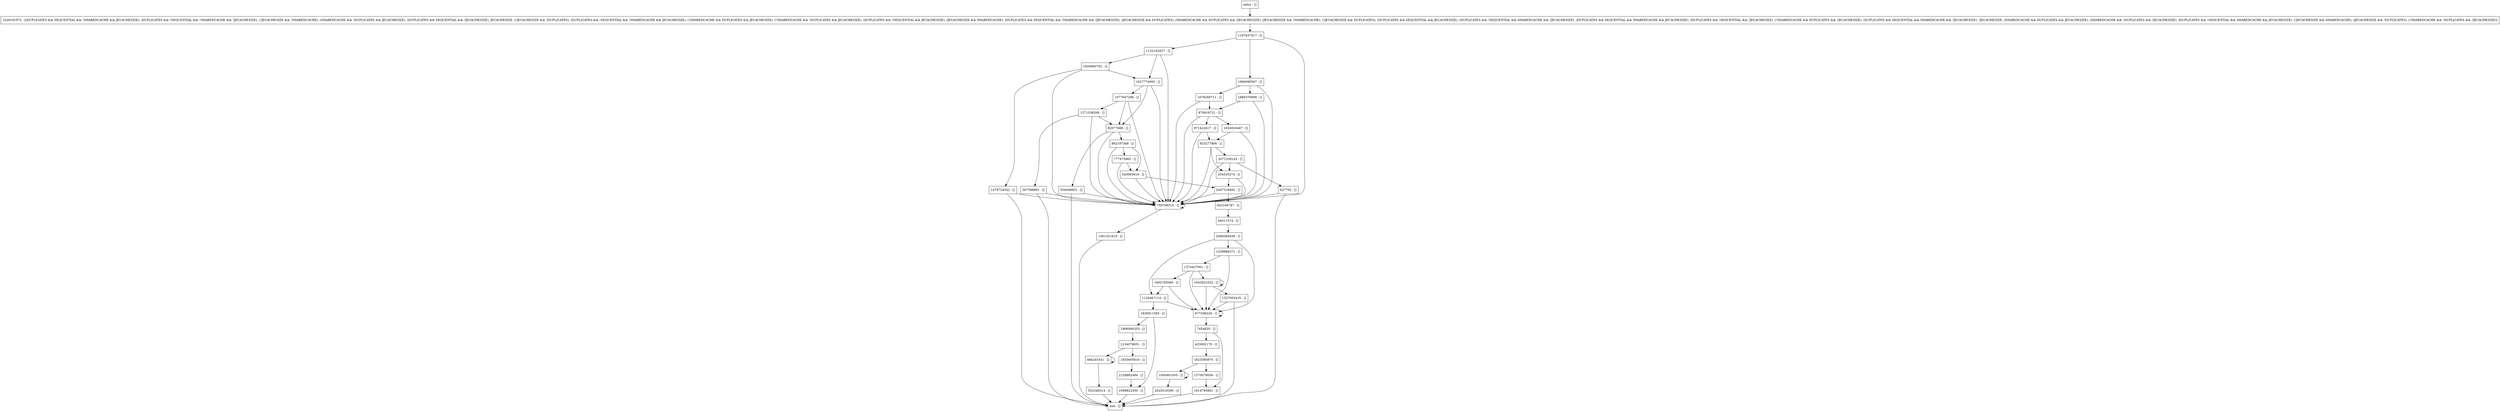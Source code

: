digraph getEnvironment {
node [shape=record];
2071339143 [label="2071339143 - []"];
1602765060 [label="1602765060 - []"];
267398881 [label="267398881 - []"];
1820660702 [label="1820660702 - []"];
7454620 [label="7454620 - []"];
1570078056 [label="1570078056 - []"];
1000461005 [label="1000461005 - []"];
1132162927 [label="1132162927 - []"];
2134078651 [label="2134078651 - []"];
777475965 [label="777475965 - []"];
1361321610 [label="1361321610 - []"];
1077647298 [label="1077647298 - []"];
1029191972 [label="1029191972 - [(DUPLICATES && SEQUENTIAL && !SHAREDCACHE && JECACHESIZE), (DUPLICATES && !SEQUENTIAL && !SHAREDCACHE && !JECACHESIZE), (!JECACHESIZE && !SHAREDCACHE), (SHAREDCACHE && !DUPLICATES && JECACHESIZE), (DUPLICATES && SEQUENTIAL && !JECACHESIZE), JECACHESIZE, (!JECACHESIZE && !DUPLICATES), (DUPLICATES && !SEQUENTIAL && !SHAREDCACHE && JECACHESIZE), (!SHAREDCACHE && DUPLICATES && JECACHESIZE), (!SHAREDCACHE && !DUPLICATES && JECACHESIZE), (DUPLICATES && !SEQUENTIAL && JECACHESIZE), (JECACHESIZE && SHAREDCACHE), (DUPLICATES && SEQUENTIAL && !SHAREDCACHE && !JECACHESIZE), (JECACHESIZE && DUPLICATES), (SHAREDCACHE && DUPLICATES && !JECACHESIZE), (JECACHESIZE && !SHAREDCACHE), (!JECACHESIZE && DUPLICATES), (DUPLICATES && SEQUENTIAL && JECACHESIZE), (DUPLICATES && !SEQUENTIAL && SHAREDCACHE && !JECACHESIZE), (DUPLICATES && SEQUENTIAL && SHAREDCACHE && JECACHESIZE), (DUPLICATES && !SEQUENTIAL && !JECACHESIZE), (!SHAREDCACHE && DUPLICATES && !JECACHESIZE), (DUPLICATES && SEQUENTIAL && SHAREDCACHE && !JECACHESIZE), !JECACHESIZE, (SHAREDCACHE && DUPLICATES && JECACHESIZE), (SHAREDCACHE && !DUPLICATES && !JECACHESIZE), (DUPLICATES && !SEQUENTIAL && SHAREDCACHE && JECACHESIZE), (!JECACHESIZE && SHAREDCACHE), (JECACHESIZE && !DUPLICATES), (!SHAREDCACHE && !DUPLICATES && !JECACHESIZE)]"];
204525274 [label="204525274 - []"];
1327063435 [label="1327063435 - []"];
423062170 [label="423062170 - []"];
543093616 [label="543093616 - []"];
1886376999 [label="1886376999 - []"];
1906094353 [label="1906094353 - []"];
1679268711 [label="1679268711 - []"];
1655605816 [label="1655605816 - []"];
1043921032 [label="1043921032 - []"];
1998822350 [label="1998822350 - []"];
entry [label="entry - []"];
exit [label="exit - []"];
1167637017 [label="1167637017 - []"];
1996090567 [label="1996090567 - []"];
64011574 [label="64011574 - []"];
1914793881 [label="1914793881 - []"];
1478724542 [label="1478724542 - []"];
971422617 [label="971422617 - []"];
464245341 [label="464245341 - []"];
2047318492 [label="2047318492 - []"];
677208226 [label="677208226 - []"];
670919721 [label="670919721 - []"];
1627774093 [label="1627774093 - []"];
1623395870 [label="1623395870 - []"];
2126882494 [label="2126882494 - []"];
82077688 [label="82077688 - []"];
1126467114 [label="1126467114 - []"];
2068366458 [label="2068366458 - []"];
1830911585 [label="1830911585 - []"];
1374437061 [label="1374437061 - []"];
1271538269 [label="1271538269 - []"];
532348314 [label="532348314 - []"];
643106787 [label="643106787 - []"];
1239996371 [label="1239996371 - []"];
1634916467 [label="1634916467 - []"];
882197368 [label="882197368 - []"];
427702 [label="427702 - []"];
759796510 [label="759796510 - []"];
2025516395 [label="2025516395 - []"];
334048602 [label="334048602 - []"];
925277806 [label="925277806 - []"];
entry;
exit;
2071339143 -> 427702;
2071339143 -> 759796510;
2071339143 -> 204525274;
1602765060 -> 1126467114;
1602765060 -> 677208226;
267398881 -> exit;
267398881 -> 759796510;
1820660702 -> 759796510;
1820660702 -> 1478724542;
1820660702 -> 1627774093;
7454620 -> 1914793881;
7454620 -> 423062170;
1570078056 -> 1914793881;
1000461005 -> 1000461005;
1000461005 -> 2025516395;
1132162927 -> 759796510;
1132162927 -> 1627774093;
1132162927 -> 1820660702;
2134078651 -> 1655605816;
2134078651 -> 464245341;
777475965 -> 759796510;
777475965 -> 543093616;
1361321610 -> exit;
1077647298 -> 82077688;
1077647298 -> 759796510;
1077647298 -> 1271538269;
1029191972 -> 1167637017;
204525274 -> 2047318492;
204525274 -> 759796510;
1327063435 -> exit;
1327063435 -> 677208226;
423062170 -> 1623395870;
543093616 -> 2047318492;
543093616 -> 759796510;
1886376999 -> 759796510;
1886376999 -> 670919721;
1906094353 -> 2134078651;
1679268711 -> 759796510;
1679268711 -> 670919721;
1655605816 -> 2126882494;
1043921032 -> 677208226;
1043921032 -> 1327063435;
1043921032 -> 1043921032;
1998822350 -> exit;
entry -> 1029191972;
1167637017 -> 1996090567;
1167637017 -> 759796510;
1167637017 -> 1132162927;
1996090567 -> 759796510;
1996090567 -> 1886376999;
1996090567 -> 1679268711;
64011574 -> 2068366458;
1914793881 -> exit;
1478724542 -> exit;
1478724542 -> 759796510;
971422617 -> 759796510;
971422617 -> 925277806;
464245341 -> 464245341;
464245341 -> 532348314;
2047318492 -> 643106787;
2047318492 -> 759796510;
677208226 -> 677208226;
677208226 -> 7454620;
670919721 -> 1634916467;
670919721 -> 759796510;
670919721 -> 971422617;
1627774093 -> 1077647298;
1627774093 -> 82077688;
1627774093 -> 759796510;
1623395870 -> 1570078056;
1623395870 -> 1000461005;
2126882494 -> 1998822350;
82077688 -> 882197368;
82077688 -> 759796510;
82077688 -> 334048602;
1126467114 -> 677208226;
1126467114 -> 1830911585;
2068366458 -> 1239996371;
2068366458 -> 1126467114;
2068366458 -> 677208226;
1830911585 -> 1906094353;
1830911585 -> 1998822350;
1374437061 -> 1602765060;
1374437061 -> 677208226;
1374437061 -> 1043921032;
1271538269 -> 82077688;
1271538269 -> 759796510;
1271538269 -> 267398881;
532348314 -> exit;
643106787 -> 64011574;
1239996371 -> 677208226;
1239996371 -> 1374437061;
1634916467 -> 759796510;
1634916467 -> 925277806;
882197368 -> 759796510;
882197368 -> 777475965;
882197368 -> 543093616;
427702 -> exit;
427702 -> 759796510;
759796510 -> 1361321610;
759796510 -> 759796510;
2025516395 -> exit;
334048602 -> exit;
334048602 -> 759796510;
925277806 -> 2071339143;
925277806 -> 759796510;
925277806 -> 204525274;
}
